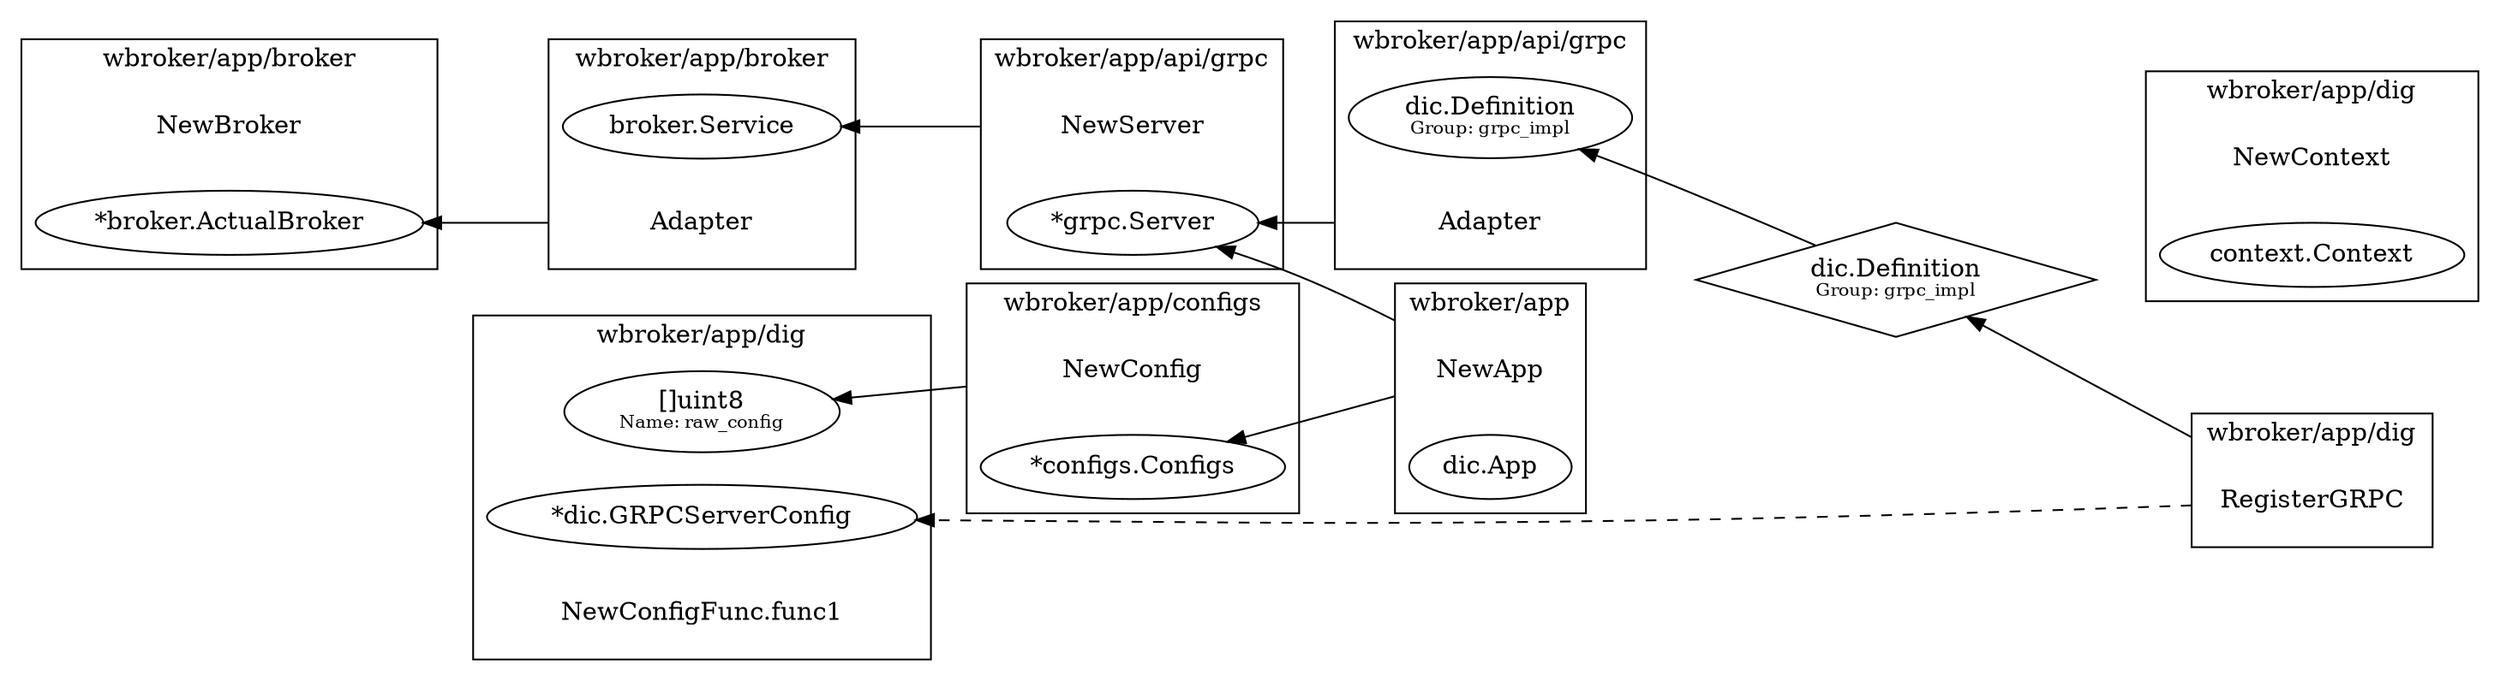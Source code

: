 digraph {
	rankdir=RL;
	graph [compound=true];
	"[type=dic.Definition group=grpc_impl]" [shape=diamond label=<dic.Definition<BR /><FONT POINT-SIZE="10">Group: grpc_impl</FONT>>];
		"[type=dic.Definition group=grpc_impl]" -> "dic.Definition[group=grpc_impl]0";
		
	
		subgraph cluster_0 {
			label = "wbroker/app/api/grpc";
			constructor_0 [shape=plaintext label="NewServer"];
			
			"*grpc.Server" [label=<*grpc.Server>];
			
		}
		
			constructor_0 -> "broker.Service" [ltail=cluster_0];
		
		
		subgraph cluster_1 {
			label = "wbroker/app/api/grpc";
			constructor_1 [shape=plaintext label="Adapter"];
			
			"dic.Definition[group=grpc_impl]0" [label=<dic.Definition<BR /><FONT POINT-SIZE="10">Group: grpc_impl</FONT>>];
			
		}
		
			constructor_1 -> "*grpc.Server" [ltail=cluster_1];
		
		
		subgraph cluster_2 {
			label = "wbroker/app/configs";
			constructor_2 [shape=plaintext label="NewConfig"];
			
			"*configs.Configs" [label=<*configs.Configs>];
			
		}
		
			constructor_2 -> "[]uint8[name=raw_config]" [ltail=cluster_2];
		
		
		subgraph cluster_3 {
			label = "wbroker/app/broker";
			constructor_3 [shape=plaintext label="NewBroker"];
			
			"*broker.ActualBroker" [label=<*broker.ActualBroker>];
			
		}
		
		
		subgraph cluster_4 {
			label = "wbroker/app/broker";
			constructor_4 [shape=plaintext label="Adapter"];
			
			"broker.Service" [label=<broker.Service>];
			
		}
		
			constructor_4 -> "*broker.ActualBroker" [ltail=cluster_4];
		
		
		subgraph cluster_5 {
			label = "wbroker/app";
			constructor_5 [shape=plaintext label="NewApp"];
			
			"dic.App" [label=<dic.App>];
			
		}
		
			constructor_5 -> "*grpc.Server" [ltail=cluster_5];
		
			constructor_5 -> "*configs.Configs" [ltail=cluster_5];
		
		
		subgraph cluster_6 {
			label = "wbroker/app/dig";
			constructor_6 [shape=plaintext label="RegisterGRPC"];
			
			"*grpc.Server" [label=<*grpc.Server>];
			
		}
		
			constructor_6 -> "*dic.GRPCServerConfig" [ltail=cluster_6 style=dashed];
		
		
			constructor_6 -> "[type=dic.Definition group=grpc_impl]" [ltail=cluster_6];
		
		subgraph cluster_7 {
			label = "wbroker/app/dig";
			constructor_7 [shape=plaintext label="NewContext"];
			
			"context.Context" [label=<context.Context>];
			
		}
		
		
		subgraph cluster_8 {
			label = "wbroker/app/dig";
			constructor_8 [shape=plaintext label="NewConfigFunc.func1"];
			
			"*dic.GRPCServerConfig" [label=<*dic.GRPCServerConfig>];
			"[]uint8[name=raw_config]" [label=<[]uint8<BR /><FONT POINT-SIZE="10">Name: raw_config</FONT>>];
			
		}
		
		
	
}